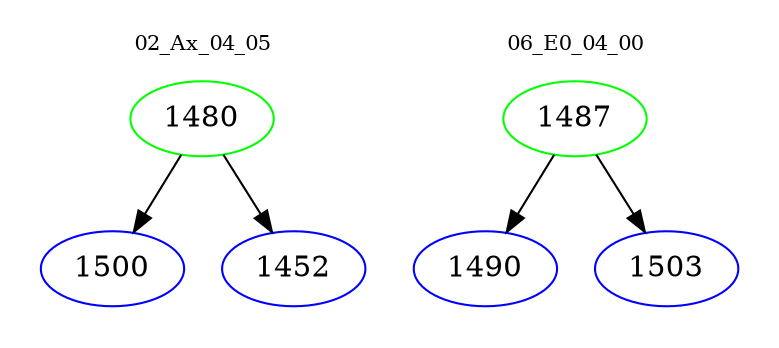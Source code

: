 digraph{
subgraph cluster_0 {
color = white
label = "02_Ax_04_05";
fontsize=10;
T0_1480 [label="1480", color="green"]
T0_1480 -> T0_1500 [color="black"]
T0_1500 [label="1500", color="blue"]
T0_1480 -> T0_1452 [color="black"]
T0_1452 [label="1452", color="blue"]
}
subgraph cluster_1 {
color = white
label = "06_E0_04_00";
fontsize=10;
T1_1487 [label="1487", color="green"]
T1_1487 -> T1_1490 [color="black"]
T1_1490 [label="1490", color="blue"]
T1_1487 -> T1_1503 [color="black"]
T1_1503 [label="1503", color="blue"]
}
}
